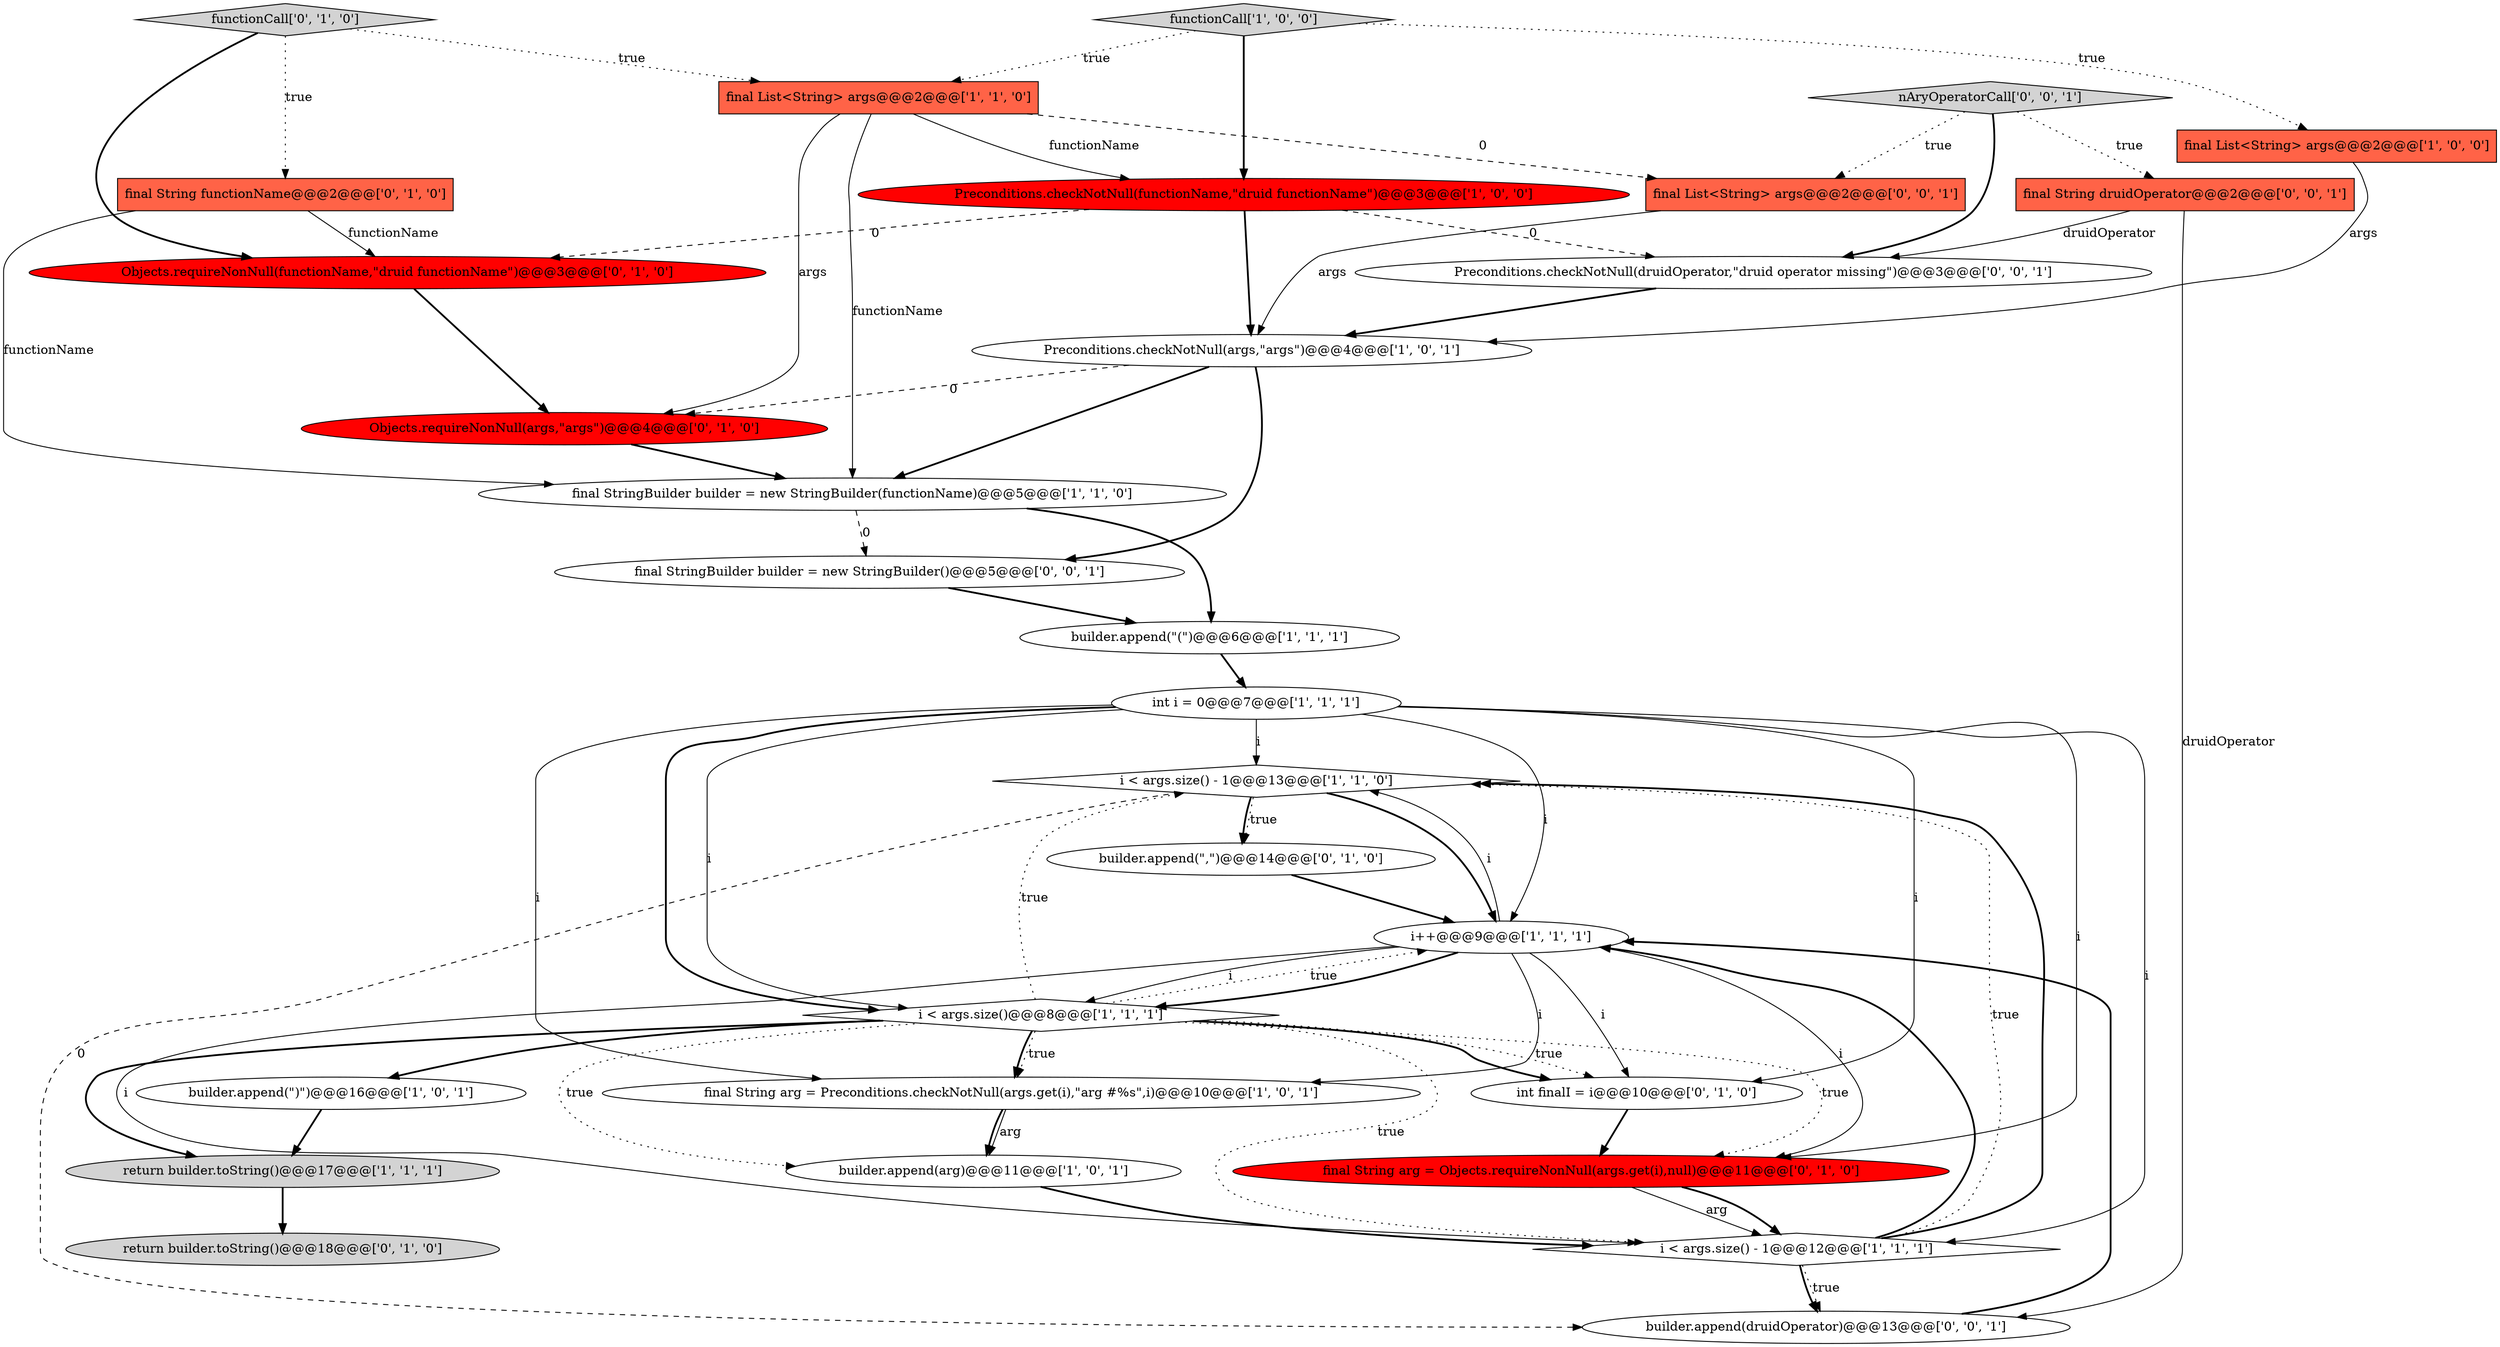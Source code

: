 digraph {
10 [style = filled, label = "int i = 0@@@7@@@['1', '1', '1']", fillcolor = white, shape = ellipse image = "AAA0AAABBB1BBB"];
24 [style = filled, label = "final String druidOperator@@@2@@@['0', '0', '1']", fillcolor = tomato, shape = box image = "AAA0AAABBB3BBB"];
14 [style = filled, label = "functionCall['1', '0', '0']", fillcolor = lightgray, shape = diamond image = "AAA0AAABBB1BBB"];
12 [style = filled, label = "i < args.size() - 1@@@13@@@['1', '1', '0']", fillcolor = white, shape = diamond image = "AAA0AAABBB1BBB"];
29 [style = filled, label = "final List<String> args@@@2@@@['0', '0', '1']", fillcolor = tomato, shape = box image = "AAA0AAABBB3BBB"];
0 [style = filled, label = "final StringBuilder builder = new StringBuilder(functionName)@@@5@@@['1', '1', '0']", fillcolor = white, shape = ellipse image = "AAA0AAABBB1BBB"];
5 [style = filled, label = "return builder.toString()@@@17@@@['1', '1', '1']", fillcolor = lightgray, shape = ellipse image = "AAA0AAABBB1BBB"];
2 [style = filled, label = "builder.append(\")\")@@@16@@@['1', '0', '1']", fillcolor = white, shape = ellipse image = "AAA0AAABBB1BBB"];
7 [style = filled, label = "builder.append(\"(\")@@@6@@@['1', '1', '1']", fillcolor = white, shape = ellipse image = "AAA0AAABBB1BBB"];
26 [style = filled, label = "nAryOperatorCall['0', '0', '1']", fillcolor = lightgray, shape = diamond image = "AAA0AAABBB3BBB"];
16 [style = filled, label = "Objects.requireNonNull(args,\"args\")@@@4@@@['0', '1', '0']", fillcolor = red, shape = ellipse image = "AAA1AAABBB2BBB"];
9 [style = filled, label = "final String arg = Preconditions.checkNotNull(args.get(i),\"arg #%s\",i)@@@10@@@['1', '0', '1']", fillcolor = white, shape = ellipse image = "AAA0AAABBB1BBB"];
15 [style = filled, label = "builder.append(arg)@@@11@@@['1', '0', '1']", fillcolor = white, shape = ellipse image = "AAA0AAABBB1BBB"];
18 [style = filled, label = "final String functionName@@@2@@@['0', '1', '0']", fillcolor = tomato, shape = box image = "AAA0AAABBB2BBB"];
11 [style = filled, label = "i < args.size() - 1@@@12@@@['1', '1', '1']", fillcolor = white, shape = diamond image = "AAA0AAABBB1BBB"];
1 [style = filled, label = "i++@@@9@@@['1', '1', '1']", fillcolor = white, shape = ellipse image = "AAA0AAABBB1BBB"];
25 [style = filled, label = "final StringBuilder builder = new StringBuilder()@@@5@@@['0', '0', '1']", fillcolor = white, shape = ellipse image = "AAA0AAABBB3BBB"];
8 [style = filled, label = "final List<String> args@@@2@@@['1', '1', '0']", fillcolor = tomato, shape = box image = "AAA0AAABBB1BBB"];
27 [style = filled, label = "builder.append(druidOperator)@@@13@@@['0', '0', '1']", fillcolor = white, shape = ellipse image = "AAA0AAABBB3BBB"];
21 [style = filled, label = "int finalI = i@@@10@@@['0', '1', '0']", fillcolor = white, shape = ellipse image = "AAA0AAABBB2BBB"];
19 [style = filled, label = "Objects.requireNonNull(functionName,\"druid functionName\")@@@3@@@['0', '1', '0']", fillcolor = red, shape = ellipse image = "AAA1AAABBB2BBB"];
17 [style = filled, label = "builder.append(\",\")@@@14@@@['0', '1', '0']", fillcolor = white, shape = ellipse image = "AAA0AAABBB2BBB"];
6 [style = filled, label = "Preconditions.checkNotNull(functionName,\"druid functionName\")@@@3@@@['1', '0', '0']", fillcolor = red, shape = ellipse image = "AAA1AAABBB1BBB"];
22 [style = filled, label = "final String arg = Objects.requireNonNull(args.get(i),null)@@@11@@@['0', '1', '0']", fillcolor = red, shape = ellipse image = "AAA1AAABBB2BBB"];
4 [style = filled, label = "Preconditions.checkNotNull(args,\"args\")@@@4@@@['1', '0', '1']", fillcolor = white, shape = ellipse image = "AAA0AAABBB1BBB"];
3 [style = filled, label = "final List<String> args@@@2@@@['1', '0', '0']", fillcolor = tomato, shape = box image = "AAA0AAABBB1BBB"];
23 [style = filled, label = "functionCall['0', '1', '0']", fillcolor = lightgray, shape = diamond image = "AAA0AAABBB2BBB"];
20 [style = filled, label = "return builder.toString()@@@18@@@['0', '1', '0']", fillcolor = lightgray, shape = ellipse image = "AAA0AAABBB2BBB"];
13 [style = filled, label = "i < args.size()@@@8@@@['1', '1', '1']", fillcolor = white, shape = diamond image = "AAA0AAABBB1BBB"];
28 [style = filled, label = "Preconditions.checkNotNull(druidOperator,\"druid operator missing\")@@@3@@@['0', '0', '1']", fillcolor = white, shape = ellipse image = "AAA0AAABBB3BBB"];
8->16 [style = solid, label="args"];
10->12 [style = solid, label="i"];
16->0 [style = bold, label=""];
8->6 [style = solid, label="functionName"];
27->1 [style = bold, label=""];
3->4 [style = solid, label="args"];
12->17 [style = dotted, label="true"];
4->16 [style = dashed, label="0"];
9->15 [style = solid, label="arg"];
17->1 [style = bold, label=""];
4->25 [style = bold, label=""];
5->20 [style = bold, label=""];
13->12 [style = dotted, label="true"];
7->10 [style = bold, label=""];
11->1 [style = bold, label=""];
23->8 [style = dotted, label="true"];
1->22 [style = solid, label="i"];
1->9 [style = solid, label="i"];
11->12 [style = dotted, label="true"];
12->17 [style = bold, label=""];
10->1 [style = solid, label="i"];
11->12 [style = bold, label=""];
12->1 [style = bold, label=""];
25->7 [style = bold, label=""];
10->13 [style = solid, label="i"];
1->13 [style = bold, label=""];
10->11 [style = solid, label="i"];
4->0 [style = bold, label=""];
19->16 [style = bold, label=""];
0->7 [style = bold, label=""];
6->4 [style = bold, label=""];
13->1 [style = dotted, label="true"];
6->28 [style = dashed, label="0"];
11->27 [style = dotted, label="true"];
15->11 [style = bold, label=""];
13->22 [style = dotted, label="true"];
10->13 [style = bold, label=""];
10->21 [style = solid, label="i"];
13->9 [style = dotted, label="true"];
21->22 [style = bold, label=""];
13->21 [style = dotted, label="true"];
9->15 [style = bold, label=""];
23->18 [style = dotted, label="true"];
0->25 [style = dashed, label="0"];
1->12 [style = solid, label="i"];
23->19 [style = bold, label=""];
26->24 [style = dotted, label="true"];
6->19 [style = dashed, label="0"];
10->22 [style = solid, label="i"];
12->27 [style = dashed, label="0"];
1->21 [style = solid, label="i"];
14->8 [style = dotted, label="true"];
13->5 [style = bold, label=""];
1->11 [style = solid, label="i"];
18->19 [style = solid, label="functionName"];
11->27 [style = bold, label=""];
13->11 [style = dotted, label="true"];
14->3 [style = dotted, label="true"];
10->9 [style = solid, label="i"];
24->28 [style = solid, label="druidOperator"];
29->4 [style = solid, label="args"];
13->15 [style = dotted, label="true"];
13->9 [style = bold, label=""];
22->11 [style = solid, label="arg"];
26->28 [style = bold, label=""];
26->29 [style = dotted, label="true"];
13->21 [style = bold, label=""];
18->0 [style = solid, label="functionName"];
1->13 [style = solid, label="i"];
24->27 [style = solid, label="druidOperator"];
14->6 [style = bold, label=""];
22->11 [style = bold, label=""];
8->29 [style = dashed, label="0"];
28->4 [style = bold, label=""];
2->5 [style = bold, label=""];
13->2 [style = bold, label=""];
8->0 [style = solid, label="functionName"];
}
